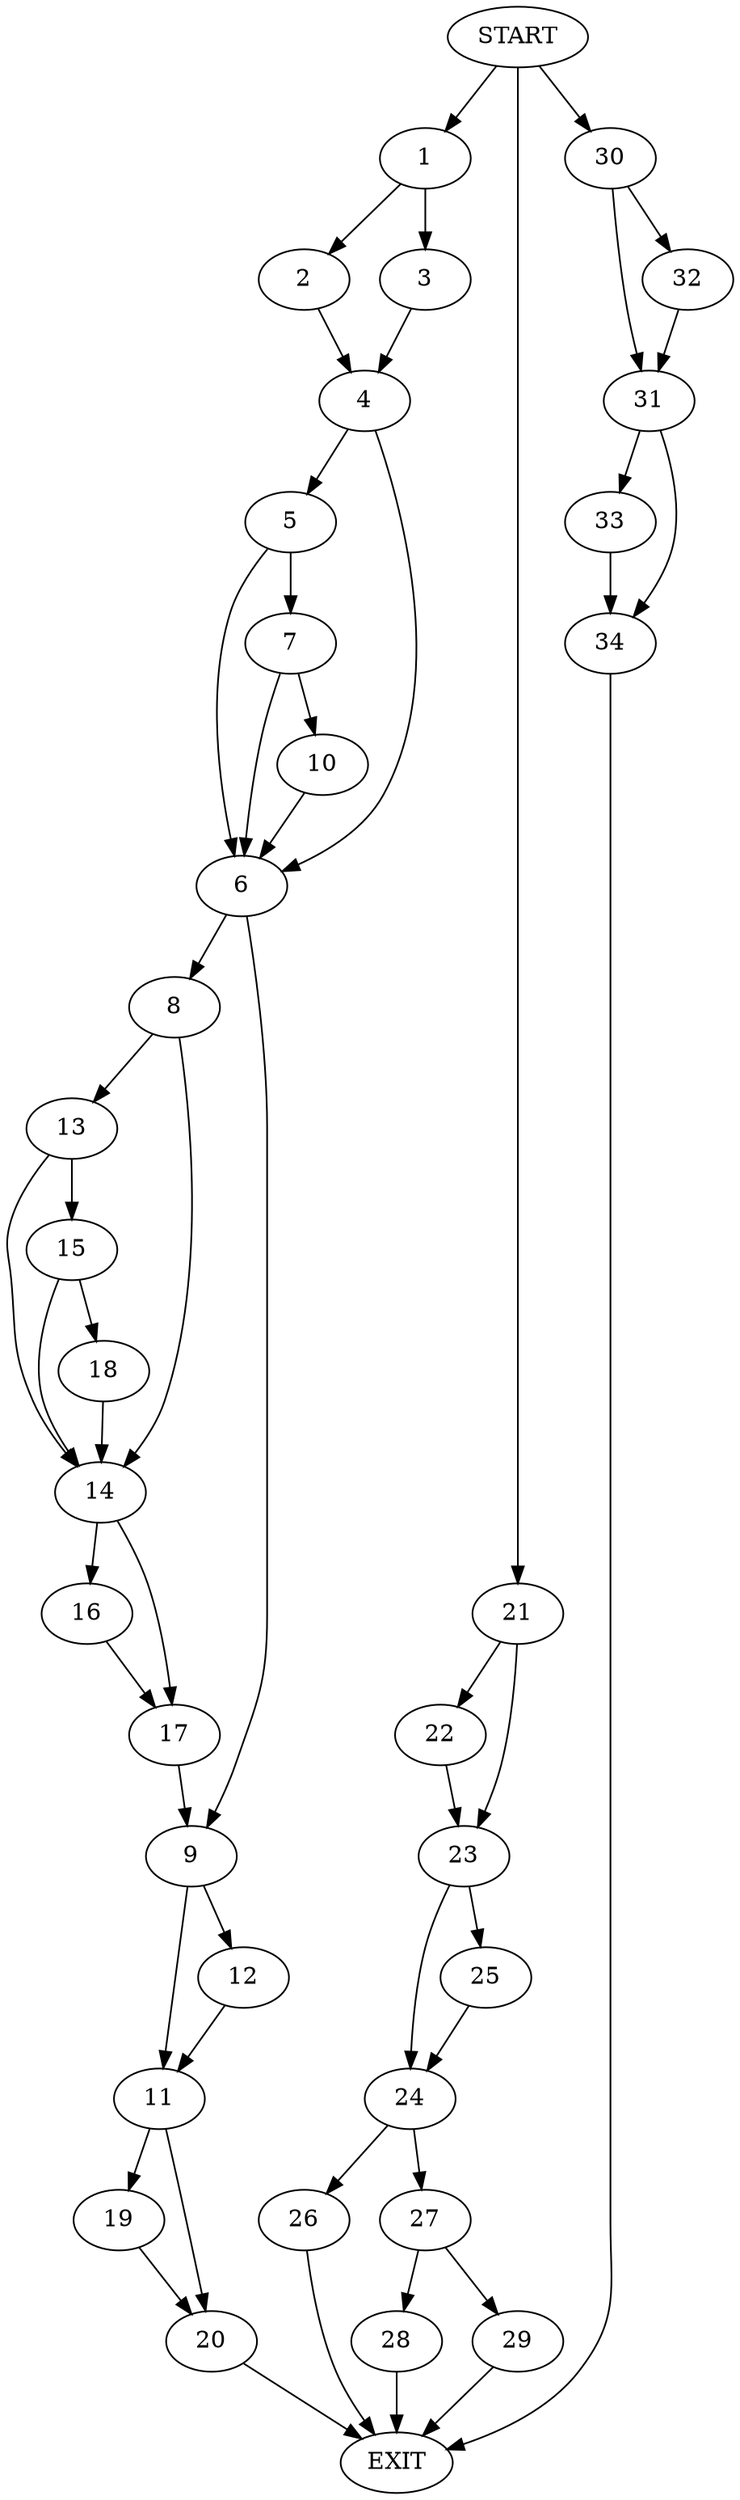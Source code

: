 digraph {
0 [label="START"]
35 [label="EXIT"]
0 -> 1
1 -> 2
1 -> 3
2 -> 4
3 -> 4
4 -> 5
4 -> 6
5 -> 7
5 -> 6
6 -> 8
6 -> 9
7 -> 6
7 -> 10
10 -> 6
9 -> 11
9 -> 12
8 -> 13
8 -> 14
13 -> 15
13 -> 14
14 -> 16
14 -> 17
15 -> 18
15 -> 14
18 -> 14
17 -> 9
16 -> 17
11 -> 19
11 -> 20
12 -> 11
20 -> 35
19 -> 20
0 -> 21
21 -> 22
21 -> 23
23 -> 24
23 -> 25
22 -> 23
24 -> 26
24 -> 27
25 -> 24
27 -> 28
27 -> 29
26 -> 35
28 -> 35
29 -> 35
0 -> 30
30 -> 31
30 -> 32
31 -> 33
31 -> 34
32 -> 31
33 -> 34
34 -> 35
}
